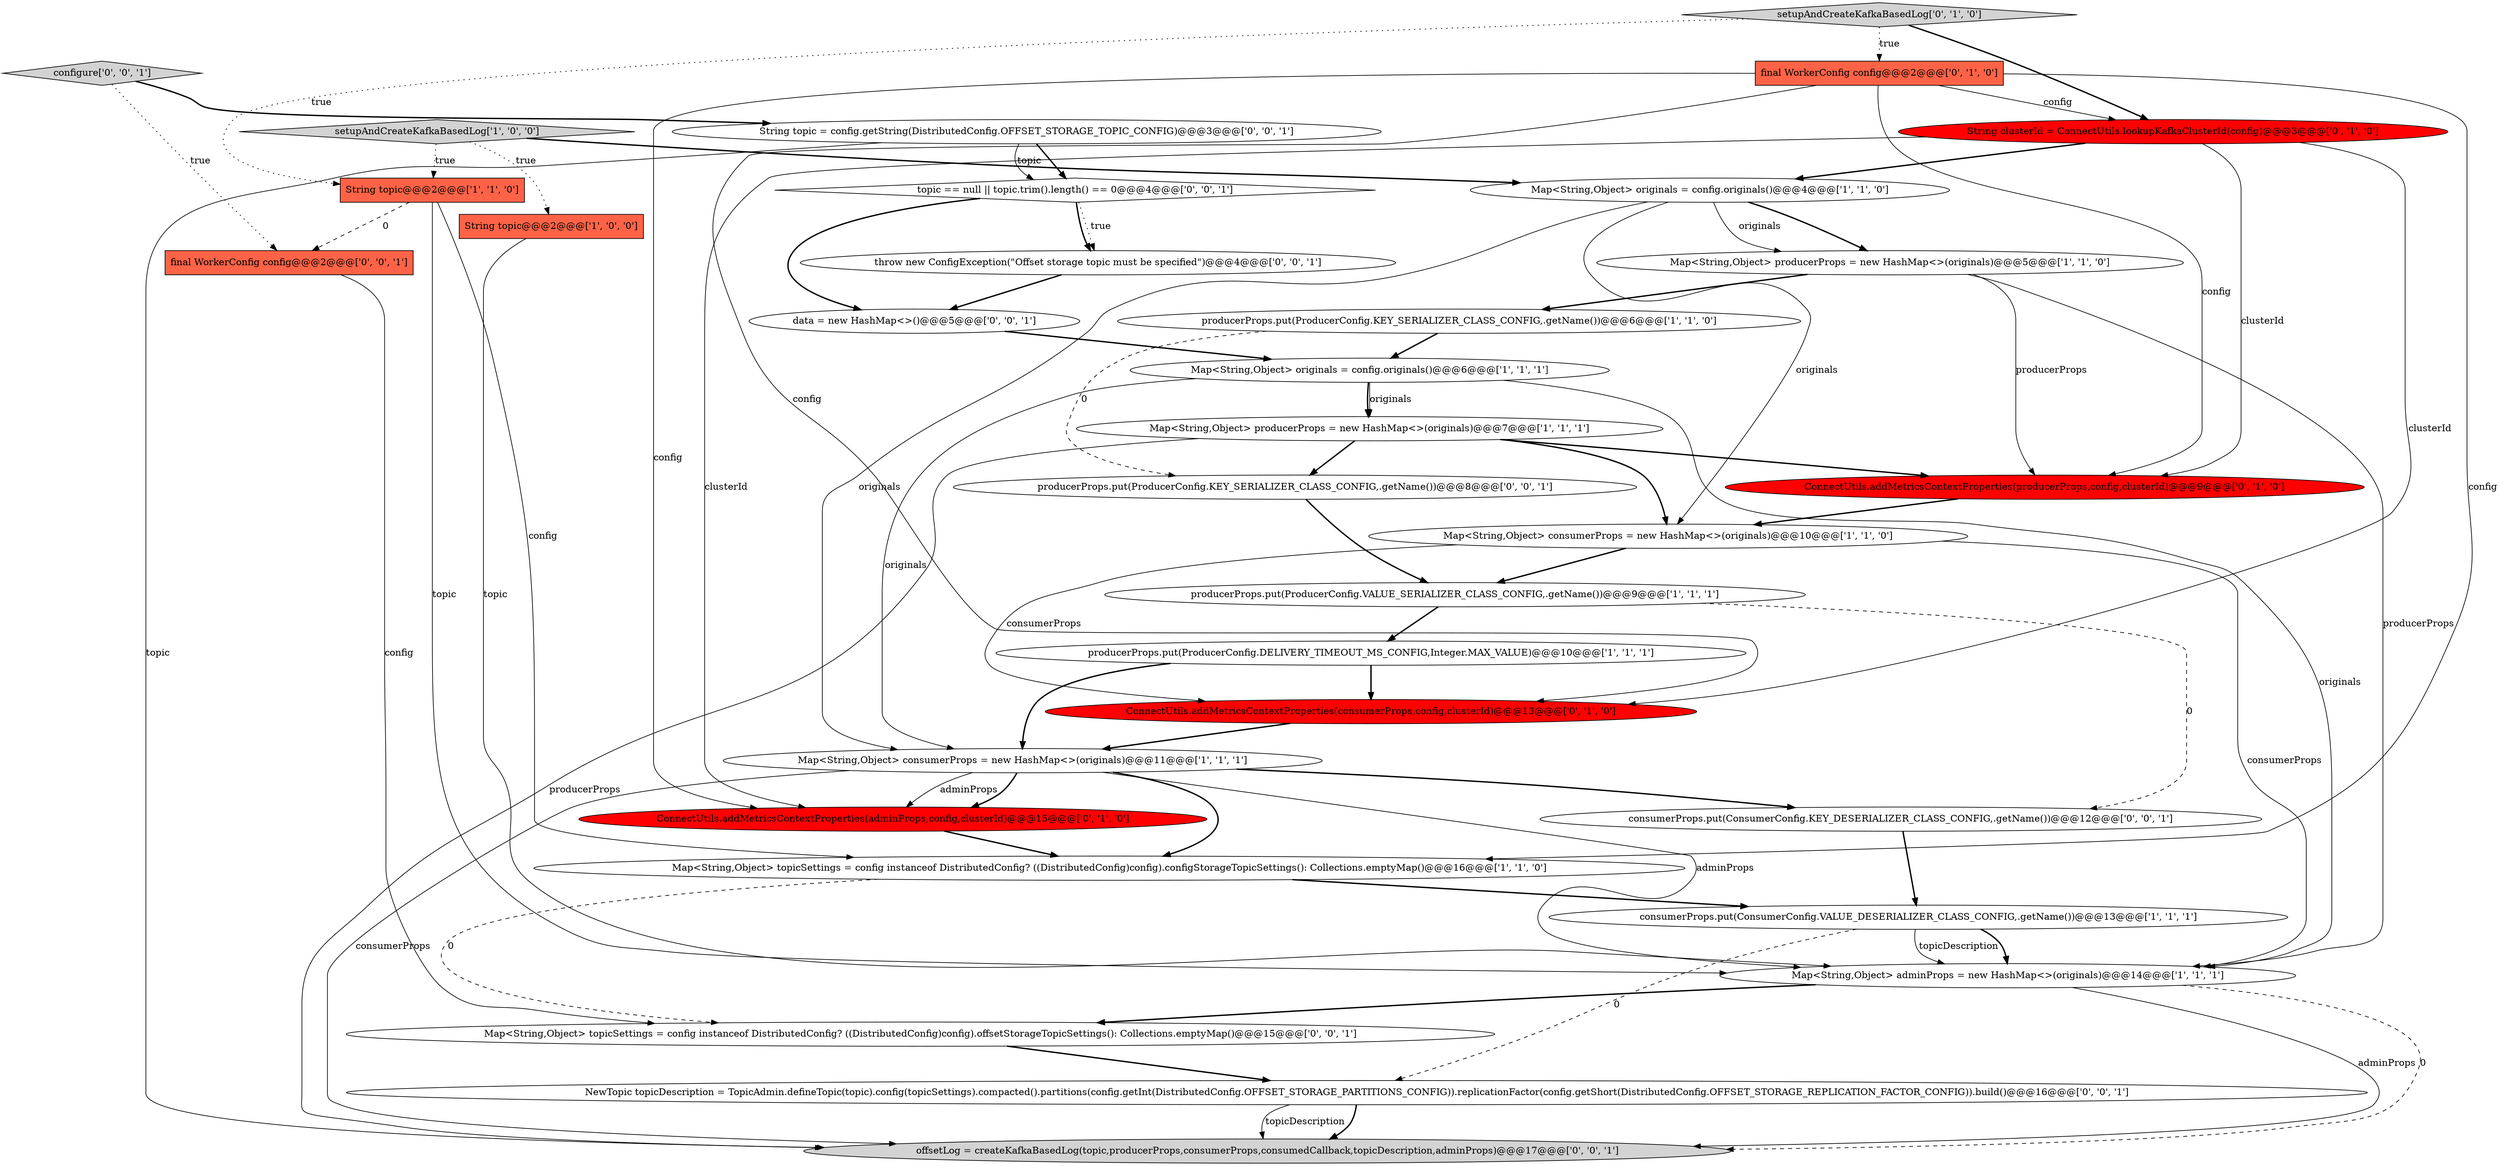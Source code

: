 digraph {
1 [style = filled, label = "Map<String,Object> producerProps = new HashMap<>(originals)@@@5@@@['1', '1', '0']", fillcolor = white, shape = ellipse image = "AAA0AAABBB1BBB"];
11 [style = filled, label = "Map<String,Object> topicSettings = config instanceof DistributedConfig? ((DistributedConfig)config).configStorageTopicSettings(): Collections.emptyMap()@@@16@@@['1', '1', '0']", fillcolor = white, shape = ellipse image = "AAA0AAABBB1BBB"];
8 [style = filled, label = "Map<String,Object> adminProps = new HashMap<>(originals)@@@14@@@['1', '1', '1']", fillcolor = white, shape = ellipse image = "AAA0AAABBB1BBB"];
27 [style = filled, label = "topic == null || topic.trim().length() == 0@@@4@@@['0', '0', '1']", fillcolor = white, shape = diamond image = "AAA0AAABBB3BBB"];
23 [style = filled, label = "throw new ConfigException(\"Offset storage topic must be specified\")@@@4@@@['0', '0', '1']", fillcolor = white, shape = ellipse image = "AAA0AAABBB3BBB"];
16 [style = filled, label = "final WorkerConfig config@@@2@@@['0', '1', '0']", fillcolor = tomato, shape = box image = "AAA0AAABBB2BBB"];
21 [style = filled, label = "data = new HashMap<>()@@@5@@@['0', '0', '1']", fillcolor = white, shape = ellipse image = "AAA0AAABBB3BBB"];
25 [style = filled, label = "configure['0', '0', '1']", fillcolor = lightgray, shape = diamond image = "AAA0AAABBB3BBB"];
26 [style = filled, label = "offsetLog = createKafkaBasedLog(topic,producerProps,consumerProps,consumedCallback,topicDescription,adminProps)@@@17@@@['0', '0', '1']", fillcolor = lightgray, shape = ellipse image = "AAA0AAABBB3BBB"];
3 [style = filled, label = "consumerProps.put(ConsumerConfig.VALUE_DESERIALIZER_CLASS_CONFIG,.getName())@@@13@@@['1', '1', '1']", fillcolor = white, shape = ellipse image = "AAA0AAABBB1BBB"];
19 [style = filled, label = "setupAndCreateKafkaBasedLog['0', '1', '0']", fillcolor = lightgray, shape = diamond image = "AAA0AAABBB2BBB"];
18 [style = filled, label = "ConnectUtils.addMetricsContextProperties(producerProps,config,clusterId)@@@9@@@['0', '1', '0']", fillcolor = red, shape = ellipse image = "AAA1AAABBB2BBB"];
4 [style = filled, label = "Map<String,Object> producerProps = new HashMap<>(originals)@@@7@@@['1', '1', '1']", fillcolor = white, shape = ellipse image = "AAA0AAABBB1BBB"];
20 [style = filled, label = "ConnectUtils.addMetricsContextProperties(adminProps,config,clusterId)@@@15@@@['0', '1', '0']", fillcolor = red, shape = ellipse image = "AAA1AAABBB2BBB"];
29 [style = filled, label = "final WorkerConfig config@@@2@@@['0', '0', '1']", fillcolor = tomato, shape = box image = "AAA0AAABBB3BBB"];
31 [style = filled, label = "NewTopic topicDescription = TopicAdmin.defineTopic(topic).config(topicSettings).compacted().partitions(config.getInt(DistributedConfig.OFFSET_STORAGE_PARTITIONS_CONFIG)).replicationFactor(config.getShort(DistributedConfig.OFFSET_STORAGE_REPLICATION_FACTOR_CONFIG)).build()@@@16@@@['0', '0', '1']", fillcolor = white, shape = ellipse image = "AAA0AAABBB3BBB"];
10 [style = filled, label = "producerProps.put(ProducerConfig.DELIVERY_TIMEOUT_MS_CONFIG,Integer.MAX_VALUE)@@@10@@@['1', '1', '1']", fillcolor = white, shape = ellipse image = "AAA0AAABBB1BBB"];
12 [style = filled, label = "Map<String,Object> consumerProps = new HashMap<>(originals)@@@10@@@['1', '1', '0']", fillcolor = white, shape = ellipse image = "AAA0AAABBB1BBB"];
2 [style = filled, label = "producerProps.put(ProducerConfig.KEY_SERIALIZER_CLASS_CONFIG,.getName())@@@6@@@['1', '1', '0']", fillcolor = white, shape = ellipse image = "AAA0AAABBB1BBB"];
24 [style = filled, label = "producerProps.put(ProducerConfig.KEY_SERIALIZER_CLASS_CONFIG,.getName())@@@8@@@['0', '0', '1']", fillcolor = white, shape = ellipse image = "AAA0AAABBB3BBB"];
6 [style = filled, label = "String topic@@@2@@@['1', '0', '0']", fillcolor = tomato, shape = box image = "AAA0AAABBB1BBB"];
15 [style = filled, label = "String clusterId = ConnectUtils.lookupKafkaClusterId(config)@@@3@@@['0', '1', '0']", fillcolor = red, shape = ellipse image = "AAA1AAABBB2BBB"];
7 [style = filled, label = "setupAndCreateKafkaBasedLog['1', '0', '0']", fillcolor = lightgray, shape = diamond image = "AAA0AAABBB1BBB"];
28 [style = filled, label = "consumerProps.put(ConsumerConfig.KEY_DESERIALIZER_CLASS_CONFIG,.getName())@@@12@@@['0', '0', '1']", fillcolor = white, shape = ellipse image = "AAA0AAABBB3BBB"];
5 [style = filled, label = "Map<String,Object> originals = config.originals()@@@4@@@['1', '1', '0']", fillcolor = white, shape = ellipse image = "AAA0AAABBB1BBB"];
17 [style = filled, label = "ConnectUtils.addMetricsContextProperties(consumerProps,config,clusterId)@@@13@@@['0', '1', '0']", fillcolor = red, shape = ellipse image = "AAA1AAABBB2BBB"];
30 [style = filled, label = "Map<String,Object> topicSettings = config instanceof DistributedConfig? ((DistributedConfig)config).offsetStorageTopicSettings(): Collections.emptyMap()@@@15@@@['0', '0', '1']", fillcolor = white, shape = ellipse image = "AAA0AAABBB3BBB"];
14 [style = filled, label = "Map<String,Object> consumerProps = new HashMap<>(originals)@@@11@@@['1', '1', '1']", fillcolor = white, shape = ellipse image = "AAA0AAABBB1BBB"];
9 [style = filled, label = "producerProps.put(ProducerConfig.VALUE_SERIALIZER_CLASS_CONFIG,.getName())@@@9@@@['1', '1', '1']", fillcolor = white, shape = ellipse image = "AAA0AAABBB1BBB"];
22 [style = filled, label = "String topic = config.getString(DistributedConfig.OFFSET_STORAGE_TOPIC_CONFIG)@@@3@@@['0', '0', '1']", fillcolor = white, shape = ellipse image = "AAA0AAABBB3BBB"];
0 [style = filled, label = "Map<String,Object> originals = config.originals()@@@6@@@['1', '1', '1']", fillcolor = white, shape = ellipse image = "AAA0AAABBB1BBB"];
13 [style = filled, label = "String topic@@@2@@@['1', '1', '0']", fillcolor = tomato, shape = box image = "AAA0AAABBB1BBB"];
8->30 [style = bold, label=""];
1->8 [style = solid, label="producerProps"];
12->17 [style = solid, label="consumerProps"];
7->6 [style = dotted, label="true"];
16->15 [style = solid, label="config"];
4->24 [style = bold, label=""];
1->18 [style = solid, label="producerProps"];
22->27 [style = solid, label="topic"];
0->8 [style = solid, label="originals"];
15->18 [style = solid, label="clusterId"];
21->0 [style = bold, label=""];
13->8 [style = solid, label="topic"];
0->14 [style = solid, label="originals"];
10->14 [style = bold, label=""];
12->8 [style = solid, label="consumerProps"];
25->22 [style = bold, label=""];
3->31 [style = dashed, label="0"];
13->29 [style = dashed, label="0"];
7->13 [style = dotted, label="true"];
3->8 [style = solid, label="topicDescription"];
9->28 [style = dashed, label="0"];
14->20 [style = solid, label="adminProps"];
16->20 [style = solid, label="config"];
16->11 [style = solid, label="config"];
0->4 [style = solid, label="originals"];
14->26 [style = solid, label="consumerProps"];
18->12 [style = bold, label=""];
27->23 [style = dotted, label="true"];
14->28 [style = bold, label=""];
4->18 [style = bold, label=""];
10->17 [style = bold, label=""];
19->13 [style = dotted, label="true"];
16->17 [style = solid, label="config"];
9->10 [style = bold, label=""];
25->29 [style = dotted, label="true"];
12->9 [style = bold, label=""];
22->26 [style = solid, label="topic"];
15->5 [style = bold, label=""];
5->1 [style = bold, label=""];
31->26 [style = bold, label=""];
6->8 [style = solid, label="topic"];
13->11 [style = solid, label="config"];
15->20 [style = solid, label="clusterId"];
31->26 [style = solid, label="topicDescription"];
2->0 [style = bold, label=""];
7->5 [style = bold, label=""];
29->30 [style = solid, label="config"];
22->27 [style = bold, label=""];
11->3 [style = bold, label=""];
0->4 [style = bold, label=""];
17->14 [style = bold, label=""];
23->21 [style = bold, label=""];
30->31 [style = bold, label=""];
3->8 [style = bold, label=""];
8->26 [style = solid, label="adminProps"];
14->20 [style = bold, label=""];
19->16 [style = dotted, label="true"];
4->26 [style = solid, label="producerProps"];
14->8 [style = solid, label="adminProps"];
4->12 [style = bold, label=""];
27->23 [style = bold, label=""];
5->14 [style = solid, label="originals"];
1->2 [style = bold, label=""];
28->3 [style = bold, label=""];
15->17 [style = solid, label="clusterId"];
2->24 [style = dashed, label="0"];
19->15 [style = bold, label=""];
11->30 [style = dashed, label="0"];
16->18 [style = solid, label="config"];
27->21 [style = bold, label=""];
14->11 [style = bold, label=""];
5->12 [style = solid, label="originals"];
24->9 [style = bold, label=""];
5->1 [style = solid, label="originals"];
20->11 [style = bold, label=""];
8->26 [style = dashed, label="0"];
}
